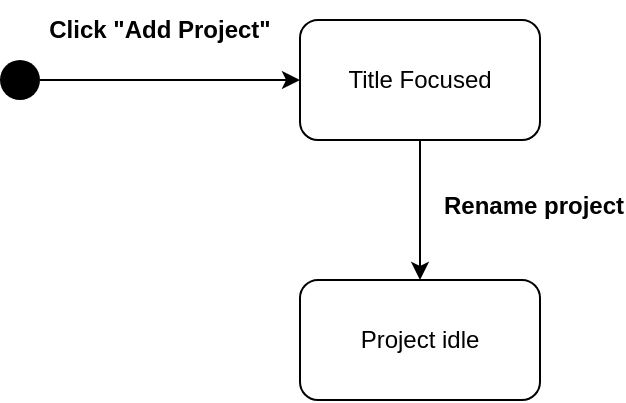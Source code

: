 <mxfile>
    <diagram id="jvSaRyRy9VlixMWbLIwb" name="Page-1">
        <mxGraphModel dx="1202" dy="907" grid="1" gridSize="10" guides="1" tooltips="1" connect="1" arrows="1" fold="1" page="1" pageScale="1" pageWidth="850" pageHeight="1100" math="0" shadow="0">
            <root>
                <mxCell id="0"/>
                <mxCell id="1" parent="0"/>
                <mxCell id="5" value="Title Focused" style="rounded=1;whiteSpace=wrap;html=1;" parent="1" vertex="1">
                    <mxGeometry x="340" y="330" width="120" height="60" as="geometry"/>
                </mxCell>
                <mxCell id="10" style="edgeStyle=none;html=1;fontSize=12;" parent="1" source="8" target="5" edge="1">
                    <mxGeometry relative="1" as="geometry">
                        <mxPoint x="330" y="360.0" as="targetPoint"/>
                    </mxGeometry>
                </mxCell>
                <mxCell id="8" value="" style="ellipse;fillColor=#000000;strokeColor=none;" parent="1" vertex="1">
                    <mxGeometry x="190" y="350" width="20" height="20" as="geometry"/>
                </mxCell>
                <mxCell id="13" value="&lt;div style=&quot;text-align: left&quot;&gt;&lt;b&gt;Click &quot;Add Project&quot;&lt;/b&gt;&lt;/div&gt;" style="text;html=1;strokeColor=none;fillColor=none;align=center;verticalAlign=middle;whiteSpace=wrap;rounded=0;fontSize=12;" parent="1" vertex="1">
                    <mxGeometry x="210" y="320" width="120" height="30" as="geometry"/>
                </mxCell>
                <mxCell id="19" value="Project idle" style="rounded=1;whiteSpace=wrap;html=1;fontSize=12;" parent="1" vertex="1">
                    <mxGeometry x="340" y="460" width="120" height="60" as="geometry"/>
                </mxCell>
                <mxCell id="26" style="edgeStyle=none;html=1;fontSize=12;" parent="1" source="5" target="19" edge="1">
                    <mxGeometry relative="1" as="geometry">
                        <mxPoint x="400" y="510" as="sourcePoint"/>
                    </mxGeometry>
                </mxCell>
                <mxCell id="27" value="&lt;b&gt;Rename project&lt;/b&gt;" style="edgeLabel;html=1;align=left;verticalAlign=middle;resizable=0;points=[];fontSize=12;" parent="26" vertex="1" connectable="0">
                    <mxGeometry x="-0.317" relative="1" as="geometry">
                        <mxPoint x="10" y="9" as="offset"/>
                    </mxGeometry>
                </mxCell>
            </root>
        </mxGraphModel>
    </diagram>
</mxfile>